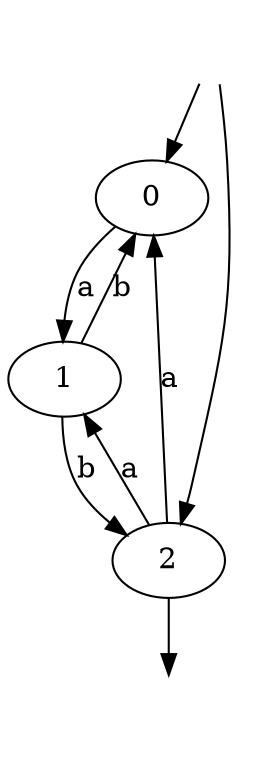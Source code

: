 digraph {
    initial [shape = none, label = ""]
    initial [shape = none, label = ""]
    final [shape = none, label = ""]
    initial->0
    initial->2
    0->1 [label=a]
    1->0 [label=b]
    1->2 [label=b]
    2->1 [label=a]
    2->0 [label=a]
    2->final
}